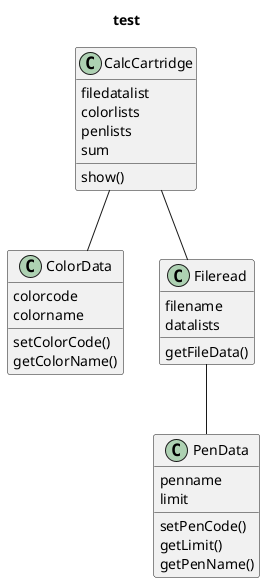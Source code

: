 @startuml
title test
CalcCartridge -- ColorData
CalcCartridge -- Fileread
Fileread -- PenData

class CalcCartridge{
    filedatalist
    colorlists
    penlists
    sum
    show()
}

class PenData{
    penname
    limit
    setPenCode()
    getLimit()
    getPenName()
}

class ColorData{
    colorcode
    colorname
    setColorCode()
    getColorName()
}

class Fileread{
    filename
    datalists
    getFileData()
}

@enduml

@startuml sequence

Main -> FileRead:DoWork
activate FileRead
FileRead -> PenData:DoWork
activate PenData
return Done
return filedatalist
Main -> CalcCartridge:DoWork
activate CalcCartridge
CalcCartridge -> CalcCartridge:calc
Main -> CalcCartridge:ToShowResult
CalcCartridge ->ColorData:DoWork
activate ColorData
return colorname
CalcCartridge -> CalcCartridge:show
return done

@enduml

